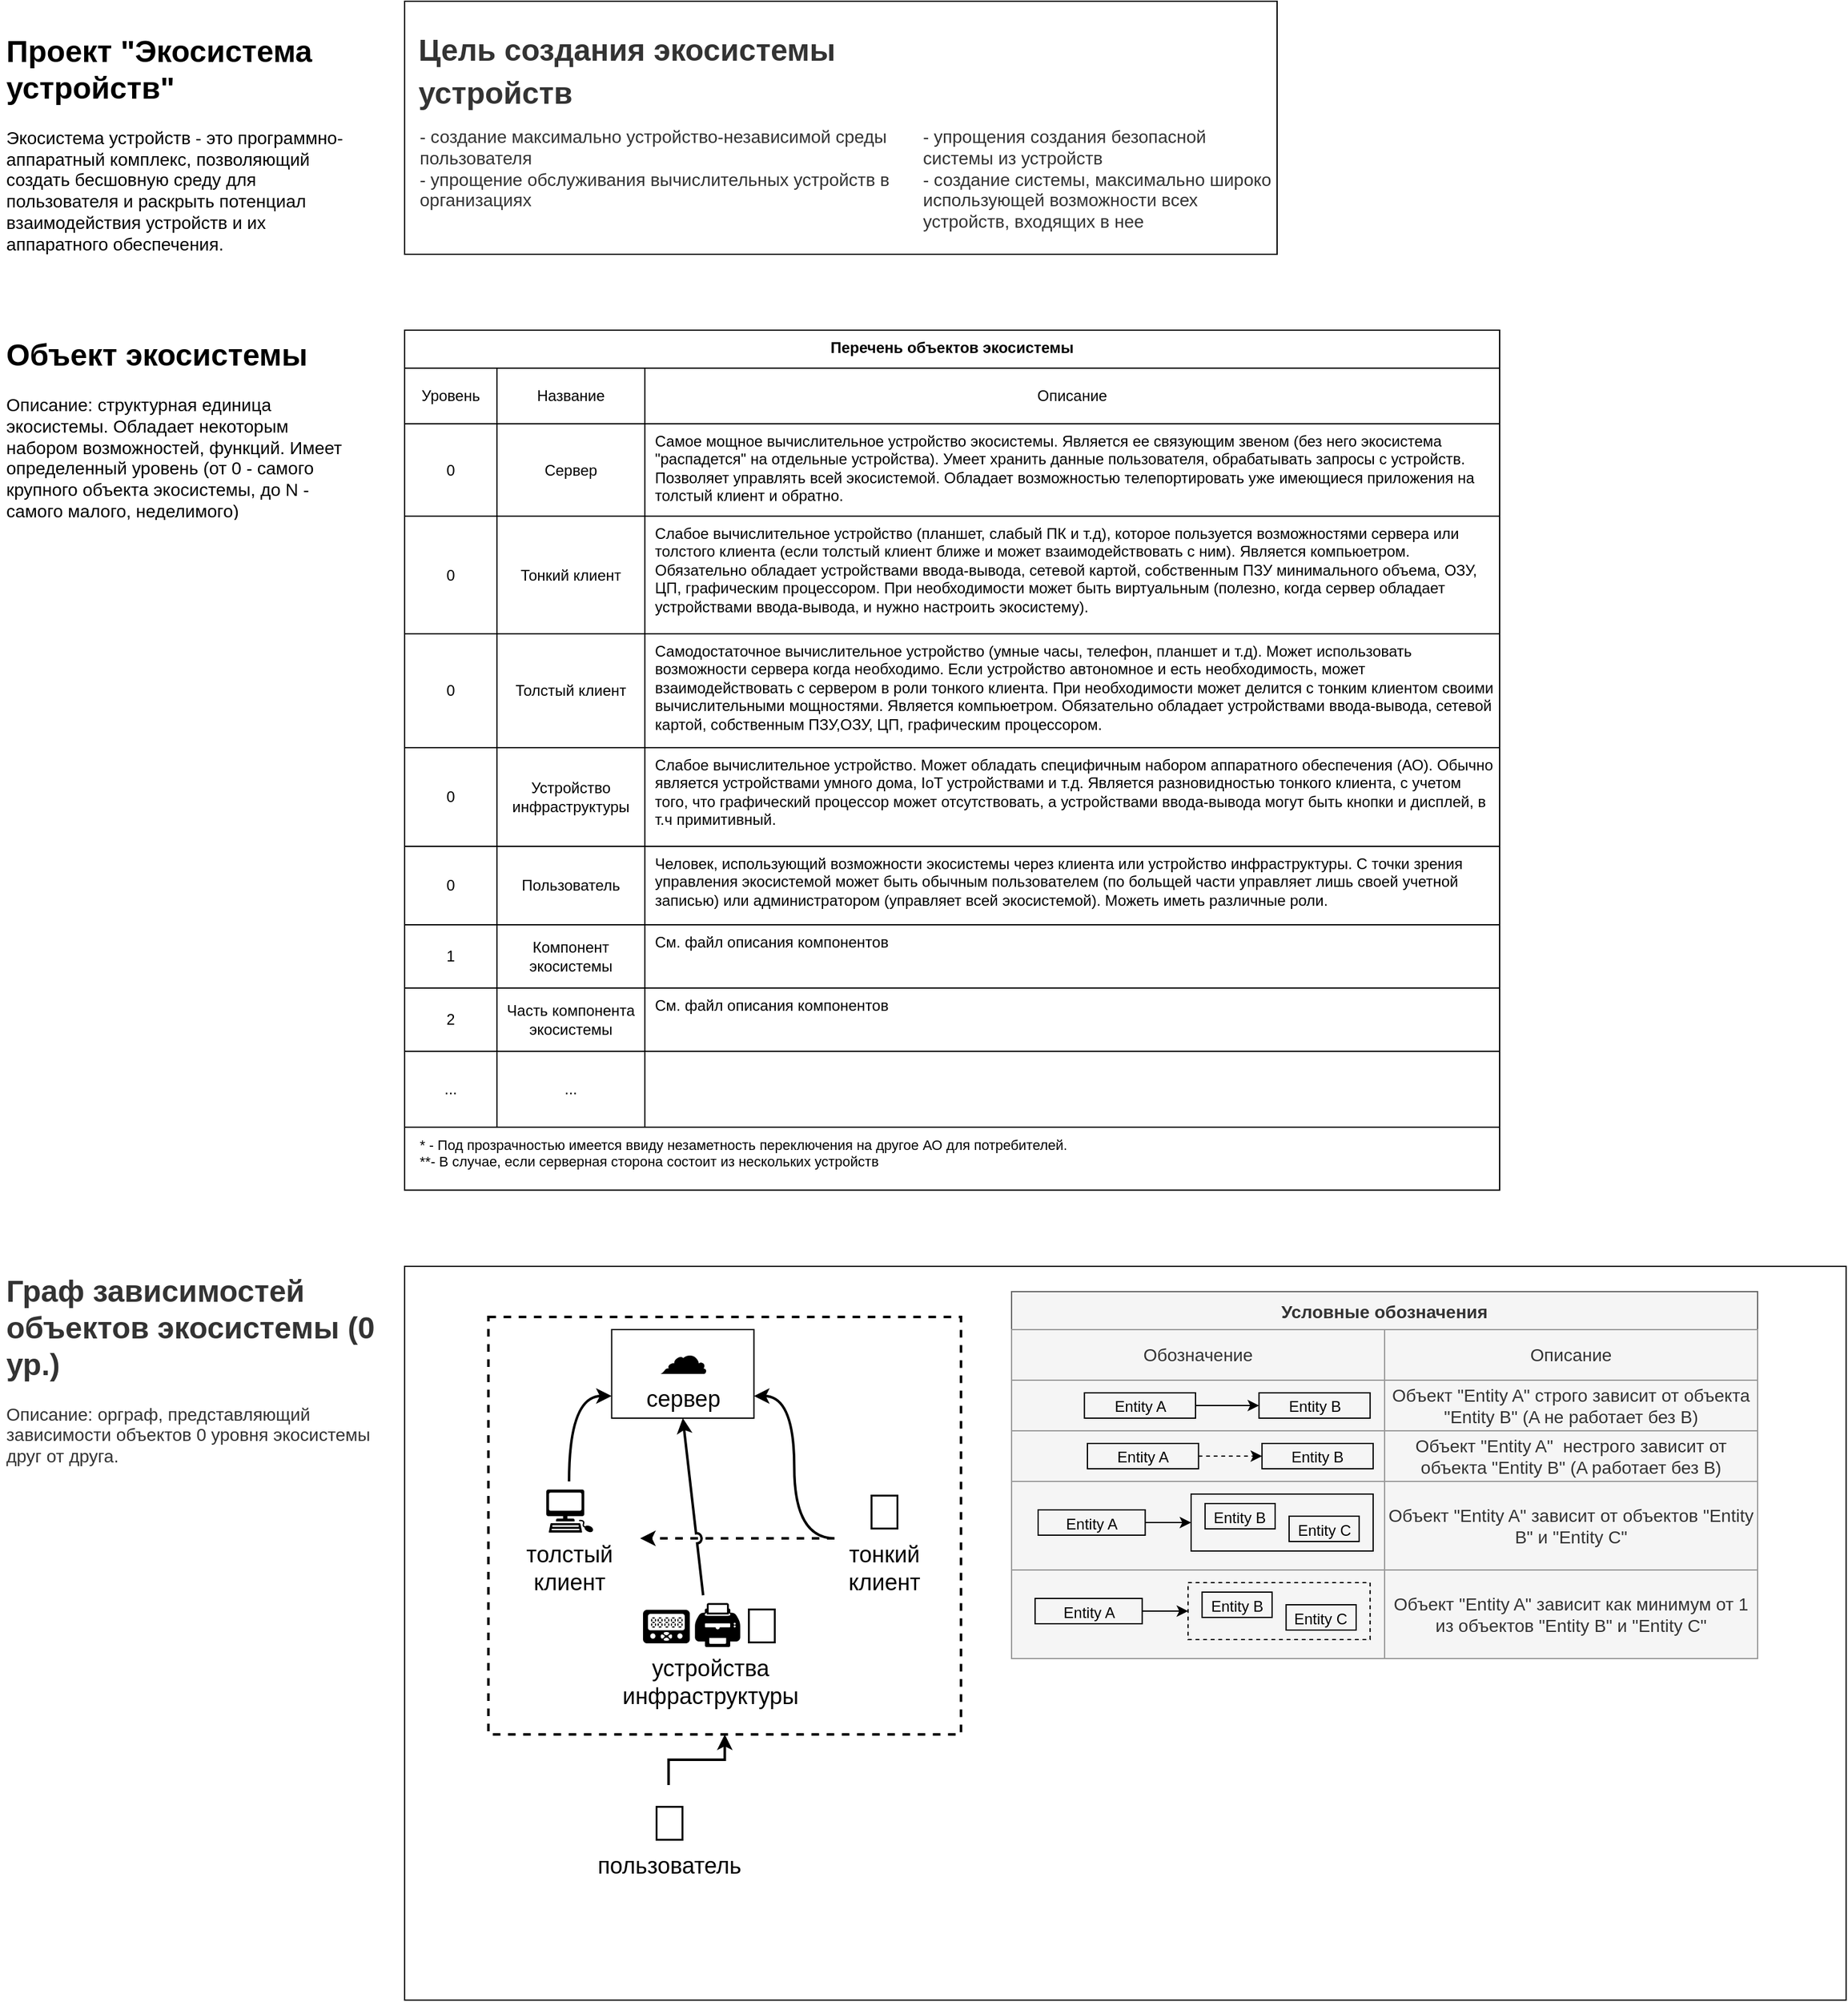 <mxfile version="20.2.3" type="device"><diagram id="weKAQaJlOBq-gxPXJapS" name="Description"><mxGraphModel dx="462" dy="367" grid="1" gridSize="10" guides="1" tooltips="1" connect="1" arrows="1" fold="1" page="1" pageScale="1" pageWidth="1654" pageHeight="2336" math="0" shadow="0"><root><mxCell id="0"/><mxCell id="1" parent="0"/><mxCell id="E8aEBSIRMcI27SDpb7NX-139" value="" style="rounded=0;whiteSpace=wrap;html=1;fontSize=40;strokeColor=default;strokeWidth=1;fillColor=none;" parent="1" vertex="1"><mxGeometry x="360" y="1020" width="1140" height="580" as="geometry"/></mxCell><mxCell id="E8aEBSIRMcI27SDpb7NX-53" value="" style="rounded=0;whiteSpace=wrap;html=1;fontSize=14;strokeColor=none;" parent="1" vertex="1"><mxGeometry x="400" y="1040" width="420" height="520" as="geometry"/></mxCell><mxCell id="E8aEBSIRMcI27SDpb7NX-137" value="" style="rounded=0;whiteSpace=wrap;html=1;dashed=1;fontSize=40;strokeColor=default;strokeWidth=2;fillColor=none;" parent="1" vertex="1"><mxGeometry x="426.25" y="1060" width="373.75" height="330" as="geometry"/></mxCell><mxCell id="cCTVjhh1LNeVm5H0PpFS-1" value="&lt;h1&gt;Проект &quot;Экосистема устройств&quot;&lt;/h1&gt;&lt;div&gt;&lt;font style=&quot;font-size: 14px;&quot;&gt;Экосистема устройств - это программно-аппаратный комплекс, позволяющий создать бесшовную среду для пользователя и раскрыть потенциал взаимодействия устройств и их аппаратного обеспечения.&lt;/font&gt;&lt;/div&gt;&lt;div&gt;&lt;br&gt;&lt;/div&gt;" style="text;html=1;strokeColor=none;fillColor=none;spacing=5;spacingTop=-20;whiteSpace=wrap;overflow=hidden;rounded=0;" parent="1" vertex="1"><mxGeometry x="40" y="40" width="290" height="200" as="geometry"/></mxCell><mxCell id="E8aEBSIRMcI27SDpb7NX-1" value="&lt;h1&gt;Объект экосистемы&lt;/h1&gt;&lt;div style=&quot;font-size: 14px;&quot;&gt;Описание: структурная единица экосистемы. Обладает некоторым набором возможностей, функций. Имеет определенный уровень (от 0 - самого крупного объекта экосистемы, до N - самого малого, неделимого)&lt;/div&gt;" style="text;html=1;strokeColor=none;fillColor=none;spacing=5;spacingTop=-20;whiteSpace=wrap;overflow=hidden;rounded=0;" parent="1" vertex="1"><mxGeometry x="40" y="280" width="290" height="150" as="geometry"/></mxCell><mxCell id="E8aEBSIRMcI27SDpb7NX-2" value="Перечень объектов экосистемы" style="shape=table;startSize=30;container=1;collapsible=0;childLayout=tableLayout;fontStyle=1;align=center;verticalAlign=top;strokeColor=default;swimlaneLine=1;shadow=0;fillColor=default;" parent="1" vertex="1"><mxGeometry x="360" y="280" width="866" height="679.79" as="geometry"/></mxCell><mxCell id="E8aEBSIRMcI27SDpb7NX-3" value="" style="shape=tableRow;horizontal=0;startSize=0;swimlaneHead=0;swimlaneBody=0;top=0;left=0;bottom=0;right=0;collapsible=0;dropTarget=0;fillColor=none;points=[[0,0.5],[1,0.5]];portConstraint=eastwest;" parent="E8aEBSIRMcI27SDpb7NX-2" vertex="1"><mxGeometry y="30" width="866" height="44" as="geometry"/></mxCell><mxCell id="E8aEBSIRMcI27SDpb7NX-4" value="Уровень" style="shape=partialRectangle;html=1;whiteSpace=wrap;connectable=0;fillColor=none;top=0;left=0;bottom=0;right=0;overflow=hidden;" parent="E8aEBSIRMcI27SDpb7NX-3" vertex="1"><mxGeometry width="73" height="44" as="geometry"><mxRectangle width="73" height="44" as="alternateBounds"/></mxGeometry></mxCell><mxCell id="E8aEBSIRMcI27SDpb7NX-5" value="Название" style="shape=partialRectangle;html=1;whiteSpace=wrap;connectable=0;fillColor=none;top=0;left=0;bottom=0;right=0;overflow=hidden;" parent="E8aEBSIRMcI27SDpb7NX-3" vertex="1"><mxGeometry x="73" width="117" height="44" as="geometry"><mxRectangle width="117" height="44" as="alternateBounds"/></mxGeometry></mxCell><mxCell id="E8aEBSIRMcI27SDpb7NX-6" value="Описание" style="shape=partialRectangle;html=1;whiteSpace=wrap;connectable=0;fillColor=none;top=0;left=0;bottom=0;right=0;overflow=hidden;" parent="E8aEBSIRMcI27SDpb7NX-3" vertex="1"><mxGeometry x="190" width="676" height="44" as="geometry"><mxRectangle width="676" height="44" as="alternateBounds"/></mxGeometry></mxCell><mxCell id="E8aEBSIRMcI27SDpb7NX-7" value="" style="shape=tableRow;horizontal=0;startSize=0;swimlaneHead=0;swimlaneBody=0;top=0;left=0;bottom=0;right=0;collapsible=0;dropTarget=0;fillColor=none;points=[[0,0.5],[1,0.5]];portConstraint=eastwest;" parent="E8aEBSIRMcI27SDpb7NX-2" vertex="1"><mxGeometry y="74" width="866" height="73" as="geometry"/></mxCell><mxCell id="E8aEBSIRMcI27SDpb7NX-8" value="0" style="shape=partialRectangle;html=1;whiteSpace=wrap;connectable=0;fillColor=none;top=0;left=0;bottom=0;right=0;overflow=hidden;" parent="E8aEBSIRMcI27SDpb7NX-7" vertex="1"><mxGeometry width="73" height="73" as="geometry"><mxRectangle width="73" height="73" as="alternateBounds"/></mxGeometry></mxCell><mxCell id="E8aEBSIRMcI27SDpb7NX-9" value="Сервер" style="shape=partialRectangle;html=1;whiteSpace=wrap;connectable=0;fillColor=none;top=0;left=0;bottom=0;right=0;overflow=hidden;" parent="E8aEBSIRMcI27SDpb7NX-7" vertex="1"><mxGeometry x="73" width="117" height="73" as="geometry"><mxRectangle width="117" height="73" as="alternateBounds"/></mxGeometry></mxCell><mxCell id="E8aEBSIRMcI27SDpb7NX-10" value="Самое мощное вычислительное устройство экосистемы. Является ее связующим звеном (без него экосистема &quot;распадется&quot; на отдельные устройства). Умеет хранить данные пользователя, обрабатывать запросы с устройств. Позволяет управлять всей экосистемой. Обладает возможностью телепортировать уже имеющиеся приложения на толстый клиент и обратно." style="shape=partialRectangle;html=1;whiteSpace=wrap;connectable=0;fillColor=none;top=0;left=0;bottom=0;right=0;overflow=hidden;align=left;spacingLeft=6;verticalAlign=top;spacingTop=0;" parent="E8aEBSIRMcI27SDpb7NX-7" vertex="1"><mxGeometry x="190" width="676" height="73" as="geometry"><mxRectangle width="676" height="73" as="alternateBounds"/></mxGeometry></mxCell><mxCell id="E8aEBSIRMcI27SDpb7NX-11" value="" style="shape=tableRow;horizontal=0;startSize=0;swimlaneHead=0;swimlaneBody=0;top=0;left=0;bottom=0;right=0;collapsible=0;dropTarget=0;fillColor=none;points=[[0,0.5],[1,0.5]];portConstraint=eastwest;verticalAlign=middle;" parent="E8aEBSIRMcI27SDpb7NX-2" vertex="1"><mxGeometry y="147" width="866" height="93" as="geometry"/></mxCell><mxCell id="E8aEBSIRMcI27SDpb7NX-12" value="0" style="shape=partialRectangle;html=1;whiteSpace=wrap;connectable=0;fillColor=none;top=0;left=0;bottom=0;right=0;overflow=hidden;" parent="E8aEBSIRMcI27SDpb7NX-11" vertex="1"><mxGeometry width="73" height="93" as="geometry"><mxRectangle width="73" height="93" as="alternateBounds"/></mxGeometry></mxCell><mxCell id="E8aEBSIRMcI27SDpb7NX-13" value="Тонкий клиент" style="shape=partialRectangle;html=1;whiteSpace=wrap;connectable=0;fillColor=none;top=0;left=0;bottom=0;right=0;overflow=hidden;" parent="E8aEBSIRMcI27SDpb7NX-11" vertex="1"><mxGeometry x="73" width="117" height="93" as="geometry"><mxRectangle width="117" height="93" as="alternateBounds"/></mxGeometry></mxCell><mxCell id="E8aEBSIRMcI27SDpb7NX-14" value="Слабое вычислительное устройство (планшет, слабый ПК и т.д), которое пользуется возможностями сервера или толстого клиента (если толстый клиент ближе и может взаимодействовать с ним). Является компьюетром. Обязательно обладает устройствами ввода-вывода, сетевой картой, собственным ПЗУ минимального объема, ОЗУ, ЦП, графическим процессором. При необходимости может быть виртуальным (полезно, когда сервер обладает устройствами ввода-вывода, и нужно настроить экосистему)." style="shape=partialRectangle;html=1;whiteSpace=wrap;connectable=0;fillColor=none;top=0;left=0;bottom=0;right=0;overflow=hidden;align=left;spacingLeft=6;verticalAlign=top;" parent="E8aEBSIRMcI27SDpb7NX-11" vertex="1"><mxGeometry x="190" width="676" height="93" as="geometry"><mxRectangle width="676" height="93" as="alternateBounds"/></mxGeometry></mxCell><mxCell id="E8aEBSIRMcI27SDpb7NX-15" style="shape=tableRow;horizontal=0;startSize=0;swimlaneHead=0;swimlaneBody=0;top=0;left=0;bottom=0;right=0;collapsible=0;dropTarget=0;fillColor=none;points=[[0,0.5],[1,0.5]];portConstraint=eastwest;" parent="E8aEBSIRMcI27SDpb7NX-2" vertex="1"><mxGeometry y="240" width="866" height="90" as="geometry"/></mxCell><mxCell id="E8aEBSIRMcI27SDpb7NX-16" value="0" style="shape=partialRectangle;html=1;whiteSpace=wrap;connectable=0;fillColor=none;top=0;left=0;bottom=0;right=0;overflow=hidden;" parent="E8aEBSIRMcI27SDpb7NX-15" vertex="1"><mxGeometry width="73" height="90" as="geometry"><mxRectangle width="73" height="90" as="alternateBounds"/></mxGeometry></mxCell><mxCell id="E8aEBSIRMcI27SDpb7NX-17" value="Толстый клиент" style="shape=partialRectangle;html=1;whiteSpace=wrap;connectable=0;fillColor=none;top=0;left=0;bottom=0;right=0;overflow=hidden;" parent="E8aEBSIRMcI27SDpb7NX-15" vertex="1"><mxGeometry x="73" width="117" height="90" as="geometry"><mxRectangle width="117" height="90" as="alternateBounds"/></mxGeometry></mxCell><mxCell id="E8aEBSIRMcI27SDpb7NX-18" value="Самодостаточное вычислительное устройство (умные часы, телефон, планшет и т.д). Может использовать возможности сервера когда необходимо. Если устройство автономное и есть необходимость, может взаимодействовать с сервером в роли тонкого клиента. При необходимости может делится с тонким клиентом своими вычислительными мощностями. Является компьюетром. Обязательно обладает устройствами ввода-вывода, сетевой картой, собственным ПЗУ,ОЗУ, ЦП, графическим процессором." style="shape=partialRectangle;html=1;whiteSpace=wrap;connectable=0;fillColor=none;top=0;left=0;bottom=0;right=0;overflow=hidden;align=left;spacingLeft=6;verticalAlign=top;" parent="E8aEBSIRMcI27SDpb7NX-15" vertex="1"><mxGeometry x="190" width="676" height="90" as="geometry"><mxRectangle width="676" height="90" as="alternateBounds"/></mxGeometry></mxCell><mxCell id="E8aEBSIRMcI27SDpb7NX-19" style="shape=tableRow;horizontal=0;startSize=0;swimlaneHead=0;swimlaneBody=0;top=0;left=0;bottom=0;right=0;collapsible=0;dropTarget=0;fillColor=none;points=[[0,0.5],[1,0.5]];portConstraint=eastwest;" parent="E8aEBSIRMcI27SDpb7NX-2" vertex="1"><mxGeometry y="330" width="866" height="78" as="geometry"/></mxCell><mxCell id="E8aEBSIRMcI27SDpb7NX-20" value="0" style="shape=partialRectangle;html=1;whiteSpace=wrap;connectable=0;fillColor=none;top=0;left=0;bottom=0;right=0;overflow=hidden;" parent="E8aEBSIRMcI27SDpb7NX-19" vertex="1"><mxGeometry width="73" height="78" as="geometry"><mxRectangle width="73" height="78" as="alternateBounds"/></mxGeometry></mxCell><mxCell id="E8aEBSIRMcI27SDpb7NX-21" value="Устройство инфраструктуры" style="shape=partialRectangle;html=1;whiteSpace=wrap;connectable=0;fillColor=none;top=0;left=0;bottom=0;right=0;overflow=hidden;" parent="E8aEBSIRMcI27SDpb7NX-19" vertex="1"><mxGeometry x="73" width="117" height="78" as="geometry"><mxRectangle width="117" height="78" as="alternateBounds"/></mxGeometry></mxCell><mxCell id="E8aEBSIRMcI27SDpb7NX-22" value="Слабое вычислительное устройство. Может обладать специфичным набором аппаратного обеспечения (АО). Обычно является устройствами умного дома, IoT устройствами и т.д. Является разновидностью тонкого клиента, с учетом того, что графический процессор может отсутствовать, а устройствами ввода-вывода могут быть кнопки и дисплей, в т.ч примитивный." style="shape=partialRectangle;html=1;whiteSpace=wrap;connectable=0;fillColor=none;top=0;left=0;bottom=0;right=0;overflow=hidden;align=left;spacingLeft=6;verticalAlign=top;spacingRight=2;" parent="E8aEBSIRMcI27SDpb7NX-19" vertex="1"><mxGeometry x="190" width="676" height="78" as="geometry"><mxRectangle width="676" height="78" as="alternateBounds"/></mxGeometry></mxCell><mxCell id="E8aEBSIRMcI27SDpb7NX-48" style="shape=tableRow;horizontal=0;startSize=0;swimlaneHead=0;swimlaneBody=0;top=0;left=0;bottom=0;right=0;collapsible=0;dropTarget=0;fillColor=none;points=[[0,0.5],[1,0.5]];portConstraint=eastwest;" parent="E8aEBSIRMcI27SDpb7NX-2" vertex="1"><mxGeometry y="408" width="866" height="62" as="geometry"/></mxCell><mxCell id="E8aEBSIRMcI27SDpb7NX-49" value="0" style="shape=partialRectangle;html=1;whiteSpace=wrap;connectable=0;fillColor=none;top=0;left=0;bottom=0;right=0;overflow=hidden;" parent="E8aEBSIRMcI27SDpb7NX-48" vertex="1"><mxGeometry width="73" height="62" as="geometry"><mxRectangle width="73" height="62" as="alternateBounds"/></mxGeometry></mxCell><mxCell id="E8aEBSIRMcI27SDpb7NX-50" value="Пользователь" style="shape=partialRectangle;html=1;whiteSpace=wrap;connectable=0;fillColor=none;top=0;left=0;bottom=0;right=0;overflow=hidden;" parent="E8aEBSIRMcI27SDpb7NX-48" vertex="1"><mxGeometry x="73" width="117" height="62" as="geometry"><mxRectangle width="117" height="62" as="alternateBounds"/></mxGeometry></mxCell><mxCell id="E8aEBSIRMcI27SDpb7NX-51" value="Человек, использующий возможности экосистемы через клиента или устройство инфраструктуры. С точки зрения управления экосистемой может быть обычным пользователем (по больщей части управляет лишь своей учетной записью) или администратором (управляет всей экосистемой). Можеть иметь различные роли." style="shape=partialRectangle;html=1;whiteSpace=wrap;connectable=0;fillColor=none;top=0;left=0;bottom=0;right=0;overflow=hidden;align=left;spacingLeft=6;verticalAlign=top;spacingRight=2;" parent="E8aEBSIRMcI27SDpb7NX-48" vertex="1"><mxGeometry x="190" width="676" height="62" as="geometry"><mxRectangle width="676" height="62" as="alternateBounds"/></mxGeometry></mxCell><mxCell id="E8aEBSIRMcI27SDpb7NX-23" style="shape=tableRow;horizontal=0;startSize=0;swimlaneHead=0;swimlaneBody=0;top=0;left=0;bottom=0;right=0;collapsible=0;dropTarget=0;fillColor=none;points=[[0,0.5],[1,0.5]];portConstraint=eastwest;" parent="E8aEBSIRMcI27SDpb7NX-2" vertex="1"><mxGeometry y="470" width="866" height="50" as="geometry"/></mxCell><mxCell id="E8aEBSIRMcI27SDpb7NX-24" value="1" style="shape=partialRectangle;html=1;whiteSpace=wrap;connectable=0;fillColor=none;top=0;left=0;bottom=0;right=0;overflow=hidden;" parent="E8aEBSIRMcI27SDpb7NX-23" vertex="1"><mxGeometry width="73" height="50" as="geometry"><mxRectangle width="73" height="50" as="alternateBounds"/></mxGeometry></mxCell><mxCell id="E8aEBSIRMcI27SDpb7NX-25" value="Компонент экосистемы" style="shape=partialRectangle;html=1;whiteSpace=wrap;connectable=0;fillColor=none;top=0;left=0;bottom=0;right=0;overflow=hidden;" parent="E8aEBSIRMcI27SDpb7NX-23" vertex="1"><mxGeometry x="73" width="117" height="50" as="geometry"><mxRectangle width="117" height="50" as="alternateBounds"/></mxGeometry></mxCell><mxCell id="E8aEBSIRMcI27SDpb7NX-26" value="См. файл описания компонентов" style="shape=partialRectangle;html=1;whiteSpace=wrap;connectable=0;fillColor=none;top=0;left=0;bottom=0;right=0;overflow=visible;align=left;spacingLeft=6;verticalAlign=top;rowspan=1;colspan=2;" parent="E8aEBSIRMcI27SDpb7NX-23" vertex="1"><mxGeometry x="190" width="676" height="50" as="geometry"><mxRectangle width="676" height="50" as="alternateBounds"/></mxGeometry></mxCell><mxCell id="E8aEBSIRMcI27SDpb7NX-27" style="shape=tableRow;horizontal=0;startSize=0;swimlaneHead=0;swimlaneBody=0;top=0;left=0;bottom=0;right=0;collapsible=0;dropTarget=0;fillColor=none;points=[[0,0.5],[1,0.5]];portConstraint=eastwest;" parent="E8aEBSIRMcI27SDpb7NX-2" vertex="1"><mxGeometry y="520" width="866" height="50" as="geometry"/></mxCell><mxCell id="E8aEBSIRMcI27SDpb7NX-28" value="2" style="shape=partialRectangle;html=1;whiteSpace=wrap;connectable=0;fillColor=none;top=0;left=0;bottom=0;right=0;overflow=hidden;" parent="E8aEBSIRMcI27SDpb7NX-27" vertex="1"><mxGeometry width="73" height="50" as="geometry"><mxRectangle width="73" height="50" as="alternateBounds"/></mxGeometry></mxCell><mxCell id="E8aEBSIRMcI27SDpb7NX-29" value="Часть компонента экосистемы" style="shape=partialRectangle;html=1;whiteSpace=wrap;connectable=0;fillColor=none;top=0;left=0;bottom=0;right=0;overflow=hidden;" parent="E8aEBSIRMcI27SDpb7NX-27" vertex="1"><mxGeometry x="73" width="117" height="50" as="geometry"><mxRectangle width="117" height="50" as="alternateBounds"/></mxGeometry></mxCell><mxCell id="E8aEBSIRMcI27SDpb7NX-30" value="См. файл описания компонентов" style="shape=partialRectangle;html=1;connectable=0;fillColor=none;top=0;left=0;bottom=0;right=0;overflow=hidden;align=left;spacingLeft=6;verticalAlign=top;strokeColor=default;shadow=0;whiteSpace=wrap;rowspan=1;colspan=2;" parent="E8aEBSIRMcI27SDpb7NX-27" vertex="1"><mxGeometry x="190" width="676" height="50" as="geometry"><mxRectangle width="676" height="50" as="alternateBounds"/></mxGeometry></mxCell><mxCell id="E8aEBSIRMcI27SDpb7NX-31" style="shape=tableRow;horizontal=0;startSize=0;swimlaneHead=0;swimlaneBody=0;top=0;left=0;bottom=0;right=0;collapsible=0;dropTarget=0;fillColor=none;points=[[0,0.5],[1,0.5]];portConstraint=eastwest;" parent="E8aEBSIRMcI27SDpb7NX-2" vertex="1"><mxGeometry y="570" width="866" height="60" as="geometry"/></mxCell><mxCell id="E8aEBSIRMcI27SDpb7NX-32" value="..." style="shape=partialRectangle;html=1;whiteSpace=wrap;connectable=0;fillColor=none;top=0;left=0;bottom=0;right=0;overflow=hidden;" parent="E8aEBSIRMcI27SDpb7NX-31" vertex="1"><mxGeometry width="73" height="60" as="geometry"><mxRectangle width="73" height="60" as="alternateBounds"/></mxGeometry></mxCell><mxCell id="E8aEBSIRMcI27SDpb7NX-33" value="..." style="shape=partialRectangle;html=1;whiteSpace=wrap;connectable=0;fillColor=none;top=0;left=0;bottom=0;right=0;overflow=hidden;" parent="E8aEBSIRMcI27SDpb7NX-31" vertex="1"><mxGeometry x="73" width="117" height="60" as="geometry"><mxRectangle width="117" height="60" as="alternateBounds"/></mxGeometry></mxCell><mxCell id="E8aEBSIRMcI27SDpb7NX-34" style="shape=partialRectangle;html=1;whiteSpace=wrap;connectable=0;fillColor=none;top=0;left=0;bottom=0;right=0;overflow=hidden;align=left;spacingLeft=6;verticalAlign=top;strokeColor=default;shadow=0;" parent="E8aEBSIRMcI27SDpb7NX-31" vertex="1"><mxGeometry x="190" width="676" height="60" as="geometry"><mxRectangle width="676" height="60" as="alternateBounds"/></mxGeometry></mxCell><mxCell id="E8aEBSIRMcI27SDpb7NX-35" style="shape=tableRow;horizontal=0;startSize=0;swimlaneHead=0;swimlaneBody=0;top=0;left=0;bottom=0;right=0;collapsible=0;dropTarget=0;fillColor=none;points=[[0,0.5],[1,0.5]];portConstraint=eastwest;verticalAlign=top;" parent="E8aEBSIRMcI27SDpb7NX-2" vertex="1"><mxGeometry y="630" width="866" height="50" as="geometry"/></mxCell><mxCell id="E8aEBSIRMcI27SDpb7NX-36" value="&lt;span style=&quot;font-size: 11px; background-color: initial;&quot;&gt;*&amp;nbsp;- Под прозрачностью имеется ввиду незаметность&amp;nbsp;&lt;/span&gt;&lt;span style=&quot;font-size: 11px; background-color: initial;&quot;&gt;переключения на другое АО для потребителей.&lt;br&gt;&lt;div style=&quot;&quot;&gt;&lt;span style=&quot;background-color: initial;&quot;&gt;**&lt;/span&gt;&lt;span style=&quot;background-color: initial;&quot;&gt;- В случае, если серверная сторона состоит из нескольких устройств&lt;/span&gt;&lt;/div&gt;&lt;/span&gt;" style="shape=partialRectangle;html=1;whiteSpace=wrap;connectable=0;top=0;left=0;bottom=0;right=0;overflow=hidden;verticalAlign=top;shadow=0;sketch=0;fillColor=none;rowspan=1;colspan=3;align=left;spacingLeft=10;" parent="E8aEBSIRMcI27SDpb7NX-35" vertex="1"><mxGeometry width="866" height="50" as="geometry"><mxRectangle width="73" height="50" as="alternateBounds"/></mxGeometry></mxCell><mxCell id="E8aEBSIRMcI27SDpb7NX-37" style="shape=partialRectangle;html=1;whiteSpace=wrap;connectable=0;fillColor=none;top=0;left=0;bottom=0;right=0;overflow=hidden;align=left;spacingLeft=6;verticalAlign=top;strokeColor=default;shadow=0;" parent="E8aEBSIRMcI27SDpb7NX-35" vertex="1" visible="0"><mxGeometry x="73" width="117" height="50" as="geometry"><mxRectangle width="117" height="50" as="alternateBounds"/></mxGeometry></mxCell><mxCell id="E8aEBSIRMcI27SDpb7NX-38" style="shape=partialRectangle;html=1;whiteSpace=wrap;connectable=0;fillColor=none;top=0;left=0;bottom=0;right=0;overflow=hidden;align=left;spacingLeft=6;verticalAlign=top;strokeColor=default;shadow=0;" parent="E8aEBSIRMcI27SDpb7NX-35" vertex="1" visible="0"><mxGeometry x="190" width="676" height="50" as="geometry"><mxRectangle width="676" height="50" as="alternateBounds"/></mxGeometry></mxCell><mxCell id="E8aEBSIRMcI27SDpb7NX-68" value="&lt;h1&gt;Граф зависимостей объектов экосистемы (0 ур.)&lt;/h1&gt;&lt;div&gt;&lt;font style=&quot;font-size: 14px;&quot;&gt;Описание: орграф, представляющий зависимости объектов 0 уровня экосистемы друг от друга.&lt;/font&gt;&lt;/div&gt;" style="text;html=1;strokeColor=none;fillColor=none;spacing=5;spacingTop=-20;whiteSpace=wrap;overflow=hidden;rounded=0;fontColor=#333333;" parent="1" vertex="1"><mxGeometry x="40" y="1020" width="300" height="170" as="geometry"/></mxCell><mxCell id="E8aEBSIRMcI27SDpb7NX-82" value="Условные обозначения" style="shape=table;startSize=30;container=1;collapsible=0;childLayout=tableLayout;fontStyle=1;align=center;shadow=0;sketch=0;fontSize=14;strokeWidth=1;fillColor=#f5f5f5;strokeColor=#666666;fontColor=#333333;" parent="1" vertex="1"><mxGeometry x="840" y="1040" width="590" height="290" as="geometry"/></mxCell><mxCell id="E8aEBSIRMcI27SDpb7NX-83" value="" style="shape=tableRow;horizontal=0;startSize=0;swimlaneHead=0;swimlaneBody=0;top=0;left=0;bottom=0;right=0;collapsible=0;dropTarget=0;fillColor=none;points=[[0,0.5],[1,0.5]];portConstraint=eastwest;shadow=0;sketch=0;fontSize=12;strokeColor=default;strokeWidth=1;" parent="E8aEBSIRMcI27SDpb7NX-82" vertex="1"><mxGeometry y="30" width="590" height="40" as="geometry"/></mxCell><mxCell id="E8aEBSIRMcI27SDpb7NX-84" value="&lt;font style=&quot;font-size: 14px;&quot;&gt;Обозначение&lt;/font&gt;" style="shape=partialRectangle;html=1;whiteSpace=wrap;connectable=0;fillColor=#f5f5f5;top=1;left=1;bottom=1;right=1;overflow=hidden;shadow=0;sketch=0;fontSize=12;strokeColor=#999999;strokeWidth=1;fontColor=#333333;" parent="E8aEBSIRMcI27SDpb7NX-83" vertex="1"><mxGeometry width="295" height="40" as="geometry"><mxRectangle width="295" height="40" as="alternateBounds"/></mxGeometry></mxCell><mxCell id="E8aEBSIRMcI27SDpb7NX-85" value="&lt;font style=&quot;font-size: 14px;&quot;&gt;Описание&lt;/font&gt;" style="shape=partialRectangle;html=1;whiteSpace=wrap;connectable=0;top=1;left=1;bottom=1;right=1;overflow=hidden;shadow=0;sketch=0;fontSize=12;strokeWidth=1;fillColor=#f5f5f5;fontColor=#333333;strokeColor=#999999;" parent="E8aEBSIRMcI27SDpb7NX-83" vertex="1"><mxGeometry x="295" width="295" height="40" as="geometry"><mxRectangle width="295" height="40" as="alternateBounds"/></mxGeometry></mxCell><mxCell id="E8aEBSIRMcI27SDpb7NX-86" value="" style="shape=tableRow;horizontal=0;startSize=0;swimlaneHead=0;swimlaneBody=0;top=0;left=0;bottom=0;right=0;collapsible=0;dropTarget=0;fillColor=none;points=[[0,0.5],[1,0.5]];portConstraint=eastwest;shadow=0;sketch=0;fontSize=12;strokeColor=default;strokeWidth=1;" parent="E8aEBSIRMcI27SDpb7NX-82" vertex="1"><mxGeometry y="70" width="590" height="40" as="geometry"/></mxCell><mxCell id="E8aEBSIRMcI27SDpb7NX-87" value="" style="shape=partialRectangle;html=1;whiteSpace=wrap;connectable=0;fillColor=#f5f5f5;top=1;left=1;bottom=1;right=1;overflow=hidden;shadow=0;sketch=0;fontSize=12;strokeColor=#999999;strokeWidth=1;fontColor=#333333;" parent="E8aEBSIRMcI27SDpb7NX-86" vertex="1"><mxGeometry width="295" height="40" as="geometry"><mxRectangle width="295" height="40" as="alternateBounds"/></mxGeometry></mxCell><mxCell id="E8aEBSIRMcI27SDpb7NX-88" value="&lt;font style=&quot;font-size: 14px;&quot;&gt;Объект &quot;Entity A&quot; строго зависит от объекта &quot;Entity B&quot; (A не работает без B)&lt;/font&gt;" style="shape=partialRectangle;html=1;whiteSpace=wrap;connectable=0;fillColor=#f5f5f5;top=1;left=1;bottom=1;right=1;overflow=hidden;shadow=0;sketch=0;fontSize=12;strokeColor=#999999;strokeWidth=1;fontColor=#333333;" parent="E8aEBSIRMcI27SDpb7NX-86" vertex="1"><mxGeometry x="295" width="295" height="40" as="geometry"><mxRectangle width="295" height="40" as="alternateBounds"/></mxGeometry></mxCell><mxCell id="E8aEBSIRMcI27SDpb7NX-89" style="shape=tableRow;horizontal=0;startSize=0;swimlaneHead=0;swimlaneBody=0;top=0;left=0;bottom=0;right=0;collapsible=0;dropTarget=0;fillColor=none;points=[[0,0.5],[1,0.5]];portConstraint=eastwest;shadow=0;sketch=0;fontSize=12;strokeColor=default;strokeWidth=1;" parent="E8aEBSIRMcI27SDpb7NX-82" vertex="1"><mxGeometry y="110" width="590" height="40" as="geometry"/></mxCell><mxCell id="E8aEBSIRMcI27SDpb7NX-90" style="shape=partialRectangle;html=1;whiteSpace=wrap;connectable=0;fillColor=#f5f5f5;top=1;left=1;bottom=1;right=1;overflow=hidden;shadow=0;sketch=0;fontSize=12;strokeColor=#999999;strokeWidth=1;fontColor=#333333;" parent="E8aEBSIRMcI27SDpb7NX-89" vertex="1"><mxGeometry width="295" height="40" as="geometry"><mxRectangle width="295" height="40" as="alternateBounds"/></mxGeometry></mxCell><mxCell id="E8aEBSIRMcI27SDpb7NX-91" value="&lt;span style=&quot;font-size: 14px;&quot;&gt;Объект &quot;Entity A&quot;&amp;nbsp; нестрого зависит от объекта &quot;Entity B&quot; (A работает без B)&lt;/span&gt;" style="shape=partialRectangle;html=1;whiteSpace=wrap;connectable=0;fillColor=#f5f5f5;top=1;left=1;bottom=1;right=1;overflow=hidden;shadow=0;sketch=0;fontSize=12;strokeColor=#999999;strokeWidth=1;fontColor=#333333;" parent="E8aEBSIRMcI27SDpb7NX-89" vertex="1"><mxGeometry x="295" width="295" height="40" as="geometry"><mxRectangle width="295" height="40" as="alternateBounds"/></mxGeometry></mxCell><mxCell id="E8aEBSIRMcI27SDpb7NX-92" style="shape=tableRow;horizontal=0;startSize=0;swimlaneHead=0;swimlaneBody=0;top=0;left=0;bottom=0;right=0;collapsible=0;dropTarget=0;fillColor=none;points=[[0,0.5],[1,0.5]];portConstraint=eastwest;shadow=0;sketch=0;fontSize=12;strokeColor=default;strokeWidth=1;" parent="E8aEBSIRMcI27SDpb7NX-82" vertex="1"><mxGeometry y="150" width="590" height="70" as="geometry"/></mxCell><mxCell id="E8aEBSIRMcI27SDpb7NX-93" style="shape=partialRectangle;html=1;whiteSpace=wrap;connectable=0;fillColor=#f5f5f5;top=1;left=1;bottom=1;right=1;overflow=hidden;shadow=0;sketch=0;fontSize=12;strokeColor=#999999;strokeWidth=1;fontColor=#333333;" parent="E8aEBSIRMcI27SDpb7NX-92" vertex="1"><mxGeometry width="295" height="70" as="geometry"><mxRectangle width="295" height="70" as="alternateBounds"/></mxGeometry></mxCell><mxCell id="E8aEBSIRMcI27SDpb7NX-94" value="&lt;span style=&quot;font-size: 14px;&quot;&gt;Объект &quot;Entity A&quot; зависит от объектов &quot;Entity B&quot; и &quot;Entity C&quot;&lt;/span&gt;" style="shape=partialRectangle;html=1;whiteSpace=wrap;connectable=0;fillColor=#f5f5f5;top=1;left=1;bottom=1;right=1;overflow=hidden;shadow=0;sketch=0;fontSize=12;strokeColor=#999999;strokeWidth=1;fontColor=#333333;" parent="E8aEBSIRMcI27SDpb7NX-92" vertex="1"><mxGeometry x="295" width="295" height="70" as="geometry"><mxRectangle width="295" height="70" as="alternateBounds"/></mxGeometry></mxCell><mxCell id="E8aEBSIRMcI27SDpb7NX-124" style="shape=tableRow;horizontal=0;startSize=0;swimlaneHead=0;swimlaneBody=0;top=0;left=0;bottom=0;right=0;collapsible=0;dropTarget=0;fillColor=none;points=[[0,0.5],[1,0.5]];portConstraint=eastwest;shadow=0;sketch=0;fontSize=12;strokeColor=default;strokeWidth=1;" parent="E8aEBSIRMcI27SDpb7NX-82" vertex="1"><mxGeometry y="220" width="590" height="70" as="geometry"/></mxCell><mxCell id="E8aEBSIRMcI27SDpb7NX-125" style="shape=partialRectangle;html=1;whiteSpace=wrap;connectable=0;fillColor=#f5f5f5;top=1;left=1;bottom=1;right=1;overflow=hidden;shadow=0;sketch=0;fontSize=12;strokeColor=#999999;strokeWidth=1;fontColor=#333333;" parent="E8aEBSIRMcI27SDpb7NX-124" vertex="1"><mxGeometry width="295" height="70" as="geometry"><mxRectangle width="295" height="70" as="alternateBounds"/></mxGeometry></mxCell><mxCell id="E8aEBSIRMcI27SDpb7NX-126" value="&lt;span style=&quot;font-size: 14px;&quot;&gt;Объект &quot;Entity A&quot; зависит как минимум от 1 из объектов &quot;Entity B&quot; и &quot;Entity C&quot;&lt;/span&gt;" style="shape=partialRectangle;html=1;whiteSpace=wrap;connectable=0;fillColor=#f5f5f5;top=1;left=1;bottom=1;right=1;overflow=hidden;shadow=0;sketch=0;fontSize=12;strokeColor=#999999;strokeWidth=1;fontColor=#333333;" parent="E8aEBSIRMcI27SDpb7NX-124" vertex="1"><mxGeometry x="295" width="295" height="70" as="geometry"><mxRectangle width="295" height="70" as="alternateBounds"/></mxGeometry></mxCell><mxCell id="E8aEBSIRMcI27SDpb7NX-95" value="" style="group" parent="1" vertex="1" connectable="0"><mxGeometry x="897.617" y="1120" width="225.957" height="20" as="geometry"/></mxCell><mxCell id="E8aEBSIRMcI27SDpb7NX-96" value="&lt;font style=&quot;font-size: 12px;&quot;&gt;Entity A&lt;/font&gt;" style="whiteSpace=wrap;html=1;align=center;shadow=0;sketch=0;fontSize=14;strokeColor=default;strokeWidth=1;fillColor=none;" parent="E8aEBSIRMcI27SDpb7NX-95" vertex="1"><mxGeometry width="87.872" height="20" as="geometry"/></mxCell><mxCell id="E8aEBSIRMcI27SDpb7NX-97" value="&lt;font style=&quot;font-size: 12px;&quot;&gt;Entity B&lt;/font&gt;" style="whiteSpace=wrap;html=1;align=center;shadow=0;sketch=0;fontSize=14;strokeColor=default;strokeWidth=1;fillColor=none;" parent="E8aEBSIRMcI27SDpb7NX-95" vertex="1"><mxGeometry x="138.085" width="87.872" height="20" as="geometry"/></mxCell><mxCell id="E8aEBSIRMcI27SDpb7NX-98" value="" style="edgeStyle=orthogonalEdgeStyle;rounded=0;orthogonalLoop=1;jettySize=auto;html=1;fontSize=12;" parent="E8aEBSIRMcI27SDpb7NX-95" source="E8aEBSIRMcI27SDpb7NX-96" target="E8aEBSIRMcI27SDpb7NX-97" edge="1"><mxGeometry relative="1" as="geometry"/></mxCell><mxCell id="E8aEBSIRMcI27SDpb7NX-99" value="" style="group" parent="1" vertex="1" connectable="0"><mxGeometry x="861.01" y="1200" width="264.94" height="45" as="geometry"/></mxCell><mxCell id="E8aEBSIRMcI27SDpb7NX-100" value="&lt;font style=&quot;font-size: 12px;&quot;&gt;Entity A&lt;/font&gt;" style="whiteSpace=wrap;html=1;align=center;shadow=0;sketch=0;fontSize=14;strokeColor=default;strokeWidth=1;fillColor=none;" parent="E8aEBSIRMcI27SDpb7NX-99" vertex="1"><mxGeometry y="12.5" width="84.684" height="20" as="geometry"/></mxCell><mxCell id="E8aEBSIRMcI27SDpb7NX-101" value="" style="group" parent="E8aEBSIRMcI27SDpb7NX-99" vertex="1" connectable="0"><mxGeometry x="120.977" width="143.963" height="45" as="geometry"/></mxCell><mxCell id="E8aEBSIRMcI27SDpb7NX-102" value="" style="rounded=0;whiteSpace=wrap;html=1;shadow=0;sketch=0;fontSize=12;strokeColor=default;strokeWidth=1;fillColor=none;" parent="E8aEBSIRMcI27SDpb7NX-101" vertex="1"><mxGeometry width="143.963" height="45" as="geometry"/></mxCell><mxCell id="E8aEBSIRMcI27SDpb7NX-103" value="" style="group" parent="E8aEBSIRMcI27SDpb7NX-101" vertex="1" connectable="0"><mxGeometry x="11.074" y="7.5" width="121.815" height="30" as="geometry"/></mxCell><mxCell id="E8aEBSIRMcI27SDpb7NX-104" value="&lt;font style=&quot;font-size: 12px;&quot;&gt;Entity B&lt;/font&gt;" style="whiteSpace=wrap;html=1;align=center;shadow=0;sketch=0;fontSize=14;strokeColor=default;strokeWidth=1;fillColor=none;" parent="E8aEBSIRMcI27SDpb7NX-103" vertex="1"><mxGeometry width="55.37" height="20" as="geometry"/></mxCell><mxCell id="E8aEBSIRMcI27SDpb7NX-105" value="&lt;font style=&quot;font-size: 12px;&quot;&gt;Entity C&lt;/font&gt;" style="whiteSpace=wrap;html=1;align=center;shadow=0;sketch=0;fontSize=14;strokeColor=default;strokeWidth=1;fillColor=none;" parent="E8aEBSIRMcI27SDpb7NX-103" vertex="1"><mxGeometry x="66.444" y="10" width="55.37" height="20" as="geometry"/></mxCell><mxCell id="E8aEBSIRMcI27SDpb7NX-106" value="" style="edgeStyle=orthogonalEdgeStyle;rounded=0;orthogonalLoop=1;jettySize=auto;html=1;fontSize=12;entryX=0;entryY=0.5;entryDx=0;entryDy=0;" parent="E8aEBSIRMcI27SDpb7NX-99" source="E8aEBSIRMcI27SDpb7NX-100" target="E8aEBSIRMcI27SDpb7NX-102" edge="1"><mxGeometry relative="1" as="geometry"><mxPoint x="96.782" y="160" as="sourcePoint"/><mxPoint x="133.075" y="100" as="targetPoint"/></mxGeometry></mxCell><mxCell id="E8aEBSIRMcI27SDpb7NX-107" value="" style="group" parent="1" vertex="1" connectable="0"><mxGeometry x="899.997" y="1160" width="225.957" height="20" as="geometry"/></mxCell><mxCell id="E8aEBSIRMcI27SDpb7NX-108" value="&lt;font style=&quot;font-size: 12px;&quot;&gt;Entity A&lt;/font&gt;" style="whiteSpace=wrap;html=1;align=center;shadow=0;sketch=0;fontSize=14;strokeColor=default;strokeWidth=1;fillColor=none;" parent="E8aEBSIRMcI27SDpb7NX-107" vertex="1"><mxGeometry width="87.872" height="20" as="geometry"/></mxCell><mxCell id="E8aEBSIRMcI27SDpb7NX-109" value="&lt;font style=&quot;font-size: 12px;&quot;&gt;Entity B&lt;/font&gt;" style="whiteSpace=wrap;html=1;align=center;shadow=0;sketch=0;fontSize=14;strokeColor=default;strokeWidth=1;fillColor=none;" parent="E8aEBSIRMcI27SDpb7NX-107" vertex="1"><mxGeometry x="138.085" width="87.872" height="20" as="geometry"/></mxCell><mxCell id="E8aEBSIRMcI27SDpb7NX-110" value="" style="edgeStyle=orthogonalEdgeStyle;rounded=0;orthogonalLoop=1;jettySize=auto;html=1;fontSize=12;dashed=1;" parent="E8aEBSIRMcI27SDpb7NX-107" source="E8aEBSIRMcI27SDpb7NX-108" target="E8aEBSIRMcI27SDpb7NX-109" edge="1"><mxGeometry relative="1" as="geometry"/></mxCell><mxCell id="E8aEBSIRMcI27SDpb7NX-128" value="&lt;font style=&quot;font-size: 12px;&quot;&gt;Entity A&lt;/font&gt;" style="whiteSpace=wrap;html=1;align=center;shadow=0;sketch=0;fontSize=14;strokeColor=default;strokeWidth=1;fillColor=none;" parent="1" vertex="1"><mxGeometry x="858.63" y="1282.5" width="84.684" height="20" as="geometry"/></mxCell><mxCell id="E8aEBSIRMcI27SDpb7NX-134" value="" style="edgeStyle=orthogonalEdgeStyle;rounded=0;orthogonalLoop=1;jettySize=auto;html=1;fontSize=12;entryX=0;entryY=0.5;entryDx=0;entryDy=0;" parent="1" source="E8aEBSIRMcI27SDpb7NX-128" target="E8aEBSIRMcI27SDpb7NX-130" edge="1"><mxGeometry relative="1" as="geometry"><mxPoint x="955.412" y="1430" as="sourcePoint"/><mxPoint x="991.705" y="1370" as="targetPoint"/></mxGeometry></mxCell><mxCell id="E8aEBSIRMcI27SDpb7NX-135" value="" style="group" parent="1" vertex="1" connectable="0"><mxGeometry x="979.607" y="1270" width="143.963" height="45" as="geometry"/></mxCell><mxCell id="E8aEBSIRMcI27SDpb7NX-129" value="" style="group;strokeColor=default;strokeWidth=0;dashed=1;fillColor=none;perimeterSpacing=0;rounded=0;container=0;" parent="E8aEBSIRMcI27SDpb7NX-135" vertex="1" connectable="0"><mxGeometry width="143.963" height="45" as="geometry"/></mxCell><mxCell id="E8aEBSIRMcI27SDpb7NX-130" value="" style="rounded=0;whiteSpace=wrap;html=1;shadow=0;sketch=0;fontSize=12;strokeColor=default;strokeWidth=1;fillColor=none;dashed=1;" parent="E8aEBSIRMcI27SDpb7NX-135" vertex="1"><mxGeometry width="143.963" height="45" as="geometry"/></mxCell><mxCell id="E8aEBSIRMcI27SDpb7NX-132" value="&lt;font style=&quot;font-size: 12px;&quot;&gt;Entity B&lt;/font&gt;" style="whiteSpace=wrap;html=1;align=center;shadow=0;sketch=0;fontSize=14;strokeColor=default;strokeWidth=1;fillColor=none;" parent="E8aEBSIRMcI27SDpb7NX-135" vertex="1"><mxGeometry x="11.074" y="7.5" width="55.37" height="20" as="geometry"/></mxCell><mxCell id="E8aEBSIRMcI27SDpb7NX-133" value="&lt;font style=&quot;font-size: 12px;&quot;&gt;Entity C&lt;/font&gt;" style="whiteSpace=wrap;html=1;align=center;shadow=0;sketch=0;fontSize=14;strokeColor=default;strokeWidth=1;fillColor=none;" parent="E8aEBSIRMcI27SDpb7NX-135" vertex="1"><mxGeometry x="77.518" y="17.5" width="55.37" height="20" as="geometry"/></mxCell><mxCell id="E8aEBSIRMcI27SDpb7NX-54" value="&lt;font style=&quot;&quot;&gt;&lt;font style=&quot;font-size: 40px;&quot;&gt;💻&lt;/font&gt;&lt;br&gt;&lt;span style=&quot;font-size: 18px;&quot;&gt;толстый клиент&lt;/span&gt;&lt;br&gt;&lt;/font&gt;" style="text;html=1;strokeColor=none;fillColor=none;align=center;verticalAlign=middle;whiteSpace=wrap;rounded=0;fontSize=14;" parent="1" vertex="1"><mxGeometry x="433.75" y="1190" width="112.5" height="90" as="geometry"/></mxCell><mxCell id="E8aEBSIRMcI27SDpb7NX-66" style="edgeStyle=orthogonalEdgeStyle;rounded=0;orthogonalLoop=1;jettySize=auto;html=1;fontSize=40;dashed=1;jumpStyle=sharp;strokeWidth=2;" parent="1" source="E8aEBSIRMcI27SDpb7NX-55" target="E8aEBSIRMcI27SDpb7NX-54" edge="1"><mxGeometry relative="1" as="geometry"/></mxCell><mxCell id="E8aEBSIRMcI27SDpb7NX-55" value="&lt;font style=&quot;&quot;&gt;&lt;font style=&quot;font-size: 40px;&quot;&gt;📱&lt;/font&gt;&lt;br&gt;&lt;span style=&quot;font-size: 18px;&quot;&gt;тонкий клиент&lt;/span&gt;&lt;br&gt;&lt;/font&gt;" style="text;html=1;strokeColor=none;fillColor=none;align=center;verticalAlign=middle;whiteSpace=wrap;rounded=0;fontSize=14;" parent="1" vertex="1"><mxGeometry x="700" y="1190" width="78.75" height="90" as="geometry"/></mxCell><mxCell id="E8aEBSIRMcI27SDpb7NX-57" value="&lt;font style=&quot;&quot;&gt;&lt;font style=&quot;font-size: 40px;&quot;&gt;☁&lt;/font&gt;&lt;br&gt;&lt;span style=&quot;font-size: 18px;&quot;&gt;сервер&lt;/span&gt;&lt;br&gt;&lt;/font&gt;" style="text;html=1;strokeColor=default;fillColor=none;align=center;verticalAlign=middle;whiteSpace=wrap;rounded=0;fontSize=14;spacingBottom=8;" parent="1" vertex="1"><mxGeometry x="523.75" y="1070" width="112.5" height="70" as="geometry"/></mxCell><mxCell id="E8aEBSIRMcI27SDpb7NX-60" style="edgeStyle=orthogonalEdgeStyle;curved=1;rounded=0;orthogonalLoop=1;jettySize=auto;html=1;entryX=0;entryY=0.75;entryDx=0;entryDy=0;fontSize=40;strokeWidth=2;" parent="1" source="E8aEBSIRMcI27SDpb7NX-54" target="E8aEBSIRMcI27SDpb7NX-57" edge="1"><mxGeometry relative="1" as="geometry"/></mxCell><mxCell id="E8aEBSIRMcI27SDpb7NX-59" style="edgeStyle=orthogonalEdgeStyle;curved=1;rounded=0;orthogonalLoop=1;jettySize=auto;html=1;entryX=1;entryY=0.75;entryDx=0;entryDy=0;fontSize=40;strokeWidth=2;" parent="1" source="E8aEBSIRMcI27SDpb7NX-55" target="E8aEBSIRMcI27SDpb7NX-57" edge="1"><mxGeometry relative="1" as="geometry"/></mxCell><mxCell id="E8aEBSIRMcI27SDpb7NX-138" style="edgeStyle=orthogonalEdgeStyle;rounded=0;jumpStyle=arc;orthogonalLoop=1;jettySize=auto;html=1;fontSize=40;strokeWidth=2;" parent="1" source="E8aEBSIRMcI27SDpb7NX-61" target="E8aEBSIRMcI27SDpb7NX-137" edge="1"><mxGeometry relative="1" as="geometry"/></mxCell><mxCell id="E8aEBSIRMcI27SDpb7NX-61" value="&lt;font style=&quot;&quot;&gt;&lt;font style=&quot;font-size: 40px;&quot;&gt;👱&lt;/font&gt;&lt;br&gt;&lt;span style=&quot;font-size: 18px;&quot;&gt;пользователь&lt;/span&gt;&lt;br&gt;&lt;/font&gt;" style="text;html=1;strokeColor=none;fillColor=none;align=center;verticalAlign=middle;whiteSpace=wrap;rounded=0;fontSize=14;" parent="1" vertex="1"><mxGeometry x="512.5" y="1430" width="112.5" height="80" as="geometry"/></mxCell><mxCell id="E8aEBSIRMcI27SDpb7NX-56" value="&lt;font style=&quot;&quot;&gt;&lt;font style=&quot;font-size: 40px;&quot;&gt;📟🖨📠&lt;/font&gt;&lt;br&gt;&lt;span style=&quot;font-size: 18px;&quot;&gt;устройства инфраструктуры&lt;/span&gt;&lt;br&gt;&lt;/font&gt;" style="text;html=1;strokeColor=none;fillColor=default;align=center;verticalAlign=middle;whiteSpace=wrap;rounded=0;fontSize=14;" parent="1" vertex="1"><mxGeometry x="512.5" y="1280" width="177.5" height="90" as="geometry"/></mxCell><mxCell id="E8aEBSIRMcI27SDpb7NX-58" style="rounded=0;orthogonalLoop=1;jettySize=auto;html=1;entryX=0.5;entryY=1;entryDx=0;entryDy=0;fontSize=40;jumpStyle=arc;strokeWidth=2;" parent="1" source="E8aEBSIRMcI27SDpb7NX-56" target="E8aEBSIRMcI27SDpb7NX-57" edge="1"><mxGeometry relative="1" as="geometry"/></mxCell><mxCell id="E8aEBSIRMcI27SDpb7NX-144" value="" style="shape=table;html=1;whiteSpace=wrap;startSize=0;container=1;collapsible=0;childLayout=tableLayout;rounded=0;fontSize=14;strokeColor=none;strokeWidth=1;fillColor=none;top=0;bottom=0;left=0;right=0;" parent="1" vertex="1"><mxGeometry x="360" y="20" width="690" height="200" as="geometry"/></mxCell><mxCell id="E8aEBSIRMcI27SDpb7NX-145" value="" style="shape=tableRow;horizontal=0;startSize=0;swimlaneHead=0;swimlaneBody=0;top=0;left=0;bottom=0;right=0;collapsible=0;dropTarget=0;fillColor=none;points=[[0,0.5],[1,0.5]];portConstraint=eastwest;rounded=0;fontSize=14;strokeColor=none;strokeWidth=1;verticalAlign=top;spacing=1;align=left;" parent="E8aEBSIRMcI27SDpb7NX-144" vertex="1"><mxGeometry width="690" height="98" as="geometry"/></mxCell><mxCell id="E8aEBSIRMcI27SDpb7NX-146" value="&lt;h1 style=&quot;color: rgb(51, 51, 51); text-align: left;&quot;&gt;&lt;font style=&quot;font-size: 24px;&quot;&gt;Цель создания экосистемы устройств&lt;/font&gt;&lt;/h1&gt;" style="shape=partialRectangle;html=1;whiteSpace=wrap;connectable=0;fillColor=none;top=1;left=1;bottom=0;right=0;overflow=hidden;rounded=0;fontSize=14;strokeColor=default;strokeWidth=1;spacingLeft=10;" parent="E8aEBSIRMcI27SDpb7NX-145" vertex="1"><mxGeometry width="410" height="98" as="geometry"><mxRectangle width="410" height="98" as="alternateBounds"/></mxGeometry></mxCell><mxCell id="E8aEBSIRMcI27SDpb7NX-147" value="" style="shape=partialRectangle;html=1;whiteSpace=wrap;connectable=0;fillColor=none;top=1;left=0;bottom=0;right=1;overflow=hidden;rounded=0;fontSize=14;strokeColor=default;strokeWidth=1;" parent="E8aEBSIRMcI27SDpb7NX-145" vertex="1"><mxGeometry x="410" width="280" height="98" as="geometry"><mxRectangle width="280" height="98" as="alternateBounds"/></mxGeometry></mxCell><mxCell id="E8aEBSIRMcI27SDpb7NX-149" value="" style="shape=tableRow;horizontal=0;startSize=0;swimlaneHead=0;swimlaneBody=0;top=0;left=0;bottom=0;right=0;collapsible=0;dropTarget=0;fillColor=none;points=[[0,0.5],[1,0.5]];portConstraint=eastwest;rounded=0;fontSize=14;strokeColor=default;strokeWidth=1;" parent="E8aEBSIRMcI27SDpb7NX-144" vertex="1"><mxGeometry y="98" width="690" height="102" as="geometry"/></mxCell><mxCell id="E8aEBSIRMcI27SDpb7NX-150" value="&lt;span style=&quot;color: rgb(51, 51, 51);&quot;&gt;- создание максимально устройство-независимой среды пользователя&lt;br&gt;&lt;/span&gt;&lt;span style=&quot;color: rgb(51, 51, 51);&quot;&gt;- упрощение обслуживания вычислительных устройств в организациях&lt;/span&gt;&lt;span style=&quot;color: rgb(51, 51, 51);&quot;&gt;&lt;br&gt;&lt;/span&gt;" style="shape=partialRectangle;html=1;whiteSpace=wrap;connectable=0;fillColor=none;top=0;left=1;bottom=1;right=0;overflow=hidden;rounded=0;fontSize=14;strokeColor=default;strokeWidth=1;verticalAlign=top;spacing=0;align=left;spacingLeft=12;spacingBottom=0;spacingTop=-4;" parent="E8aEBSIRMcI27SDpb7NX-149" vertex="1"><mxGeometry width="410" height="102" as="geometry"><mxRectangle width="410" height="102" as="alternateBounds"/></mxGeometry></mxCell><mxCell id="E8aEBSIRMcI27SDpb7NX-151" value="&lt;span style=&quot;color: rgb(51, 51, 51); text-align: left; background-color: initial;&quot;&gt;- упрощения создания безопасной системы из устройств&lt;br&gt;- создание системы, максимально широко использующей возможности всех устройств, входящих в нее&lt;br&gt;&lt;/span&gt;" style="shape=partialRectangle;html=1;whiteSpace=wrap;connectable=0;fillColor=none;top=0;left=0;bottom=1;right=1;overflow=hidden;rounded=0;fontSize=14;strokeColor=default;strokeWidth=1;verticalAlign=top;spacing=0;align=left;spacingLeft=0;spacingTop=-4;" parent="E8aEBSIRMcI27SDpb7NX-149" vertex="1"><mxGeometry x="410" width="280" height="102" as="geometry"><mxRectangle width="280" height="102" as="alternateBounds"/></mxGeometry></mxCell></root></mxGraphModel></diagram></mxfile>